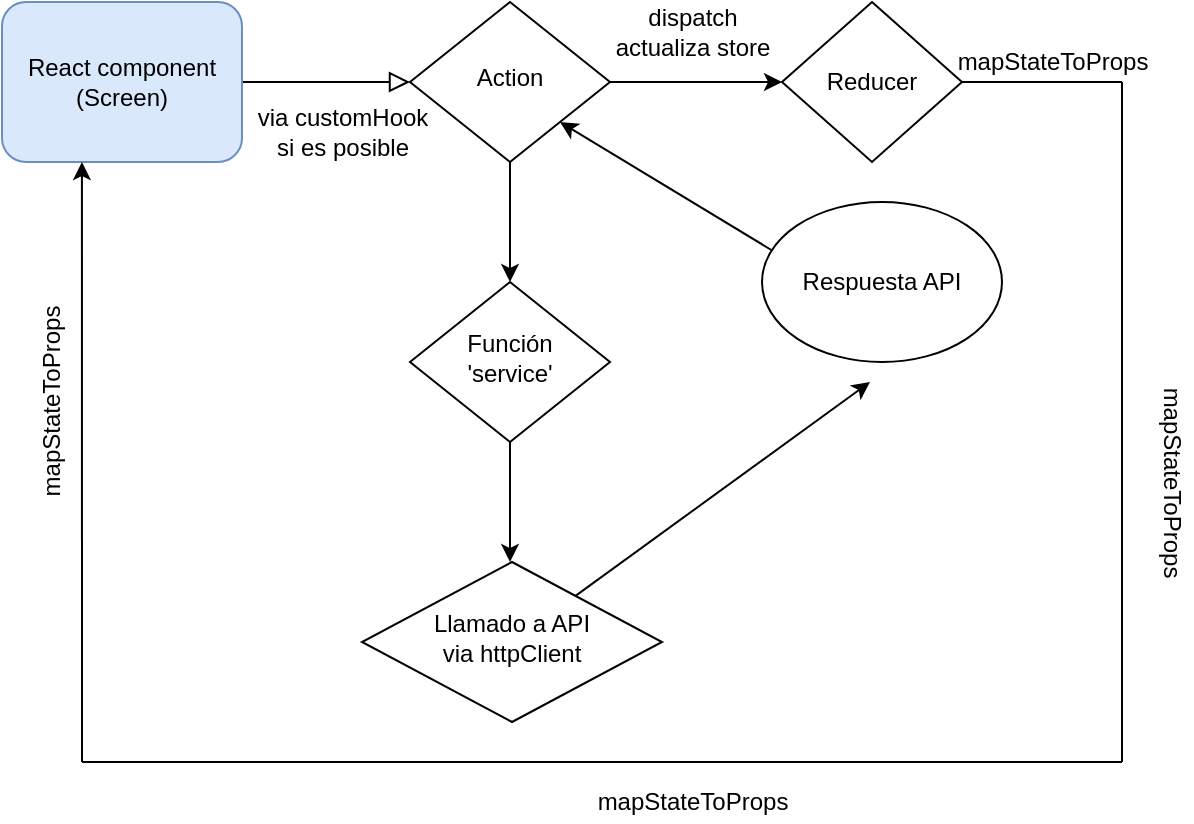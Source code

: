 <mxfile version="17.1.3" type="github">
  <diagram id="C5RBs43oDa-KdzZeNtuy" name="Page-1">
    <mxGraphModel dx="782" dy="436" grid="1" gridSize="10" guides="1" tooltips="1" connect="1" arrows="1" fold="1" page="1" pageScale="1" pageWidth="827" pageHeight="1169" math="0" shadow="0">
      <root>
        <mxCell id="WIyWlLk6GJQsqaUBKTNV-0" />
        <mxCell id="WIyWlLk6GJQsqaUBKTNV-1" parent="WIyWlLk6GJQsqaUBKTNV-0" />
        <mxCell id="WIyWlLk6GJQsqaUBKTNV-2" value="" style="rounded=0;html=1;jettySize=auto;orthogonalLoop=1;fontSize=11;endArrow=block;endFill=0;endSize=8;strokeWidth=1;shadow=0;labelBackgroundColor=none;edgeStyle=orthogonalEdgeStyle;" parent="WIyWlLk6GJQsqaUBKTNV-1" source="WIyWlLk6GJQsqaUBKTNV-3" target="WIyWlLk6GJQsqaUBKTNV-6" edge="1">
          <mxGeometry relative="1" as="geometry" />
        </mxCell>
        <mxCell id="WIyWlLk6GJQsqaUBKTNV-3" value="React component&lt;br&gt;(Screen)" style="rounded=1;whiteSpace=wrap;html=1;fontSize=12;glass=0;strokeWidth=1;shadow=0;fillColor=#dae8fc;strokeColor=#6c8ebf;" parent="WIyWlLk6GJQsqaUBKTNV-1" vertex="1">
          <mxGeometry x="160" y="60" width="120" height="80" as="geometry" />
        </mxCell>
        <mxCell id="WIyWlLk6GJQsqaUBKTNV-6" value="Action" style="rhombus;whiteSpace=wrap;html=1;shadow=0;fontFamily=Helvetica;fontSize=12;align=center;strokeWidth=1;spacing=6;spacingTop=-4;" parent="WIyWlLk6GJQsqaUBKTNV-1" vertex="1">
          <mxGeometry x="364" y="60" width="100" height="80" as="geometry" />
        </mxCell>
        <mxCell id="N1LNoIJktMK4ZHSkLqoj-1" value="" style="endArrow=classic;html=1;rounded=0;exitX=0.5;exitY=1;exitDx=0;exitDy=0;" edge="1" parent="WIyWlLk6GJQsqaUBKTNV-1" source="WIyWlLk6GJQsqaUBKTNV-6">
          <mxGeometry width="50" height="50" relative="1" as="geometry">
            <mxPoint x="414" y="100" as="sourcePoint" />
            <mxPoint x="414" y="200" as="targetPoint" />
          </mxGeometry>
        </mxCell>
        <mxCell id="N1LNoIJktMK4ZHSkLqoj-2" value="Función &lt;br&gt;&#39;service&#39;" style="rhombus;whiteSpace=wrap;html=1;shadow=0;fontFamily=Helvetica;fontSize=12;align=center;strokeWidth=1;spacing=6;spacingTop=-4;" vertex="1" parent="WIyWlLk6GJQsqaUBKTNV-1">
          <mxGeometry x="364" y="200" width="100" height="80" as="geometry" />
        </mxCell>
        <mxCell id="N1LNoIJktMK4ZHSkLqoj-3" value="" style="endArrow=classic;html=1;rounded=0;exitX=0.5;exitY=1;exitDx=0;exitDy=0;" edge="1" parent="WIyWlLk6GJQsqaUBKTNV-1">
          <mxGeometry width="50" height="50" relative="1" as="geometry">
            <mxPoint x="414" y="280" as="sourcePoint" />
            <mxPoint x="414" y="340" as="targetPoint" />
          </mxGeometry>
        </mxCell>
        <mxCell id="N1LNoIJktMK4ZHSkLqoj-5" value="Llamado a API&lt;br&gt;via httpClient" style="rhombus;whiteSpace=wrap;html=1;shadow=0;fontFamily=Helvetica;fontSize=12;align=center;strokeWidth=1;spacing=6;spacingTop=-4;" vertex="1" parent="WIyWlLk6GJQsqaUBKTNV-1">
          <mxGeometry x="340" y="340" width="150" height="80" as="geometry" />
        </mxCell>
        <mxCell id="N1LNoIJktMK4ZHSkLqoj-6" value="" style="endArrow=classic;html=1;rounded=0;" edge="1" parent="WIyWlLk6GJQsqaUBKTNV-1" source="N1LNoIJktMK4ZHSkLqoj-5">
          <mxGeometry width="50" height="50" relative="1" as="geometry">
            <mxPoint x="594" y="190" as="sourcePoint" />
            <mxPoint x="594" y="250" as="targetPoint" />
          </mxGeometry>
        </mxCell>
        <mxCell id="N1LNoIJktMK4ZHSkLqoj-9" value="Respuesta API" style="ellipse;whiteSpace=wrap;html=1;" vertex="1" parent="WIyWlLk6GJQsqaUBKTNV-1">
          <mxGeometry x="540" y="160" width="120" height="80" as="geometry" />
        </mxCell>
        <mxCell id="N1LNoIJktMK4ZHSkLqoj-10" value="" style="endArrow=classic;html=1;rounded=0;exitX=0.039;exitY=0.3;exitDx=0;exitDy=0;exitPerimeter=0;entryX=1;entryY=1;entryDx=0;entryDy=0;" edge="1" parent="WIyWlLk6GJQsqaUBKTNV-1" source="N1LNoIJktMK4ZHSkLqoj-9" target="WIyWlLk6GJQsqaUBKTNV-6">
          <mxGeometry width="50" height="50" relative="1" as="geometry">
            <mxPoint x="424" y="290" as="sourcePoint" />
            <mxPoint x="424" y="350" as="targetPoint" />
          </mxGeometry>
        </mxCell>
        <mxCell id="N1LNoIJktMK4ZHSkLqoj-12" value="Reducer" style="rhombus;whiteSpace=wrap;html=1;" vertex="1" parent="WIyWlLk6GJQsqaUBKTNV-1">
          <mxGeometry x="550" y="60" width="90" height="80" as="geometry" />
        </mxCell>
        <mxCell id="N1LNoIJktMK4ZHSkLqoj-13" value="" style="endArrow=classic;html=1;rounded=0;exitX=1;exitY=0.5;exitDx=0;exitDy=0;" edge="1" parent="WIyWlLk6GJQsqaUBKTNV-1" source="WIyWlLk6GJQsqaUBKTNV-6" target="N1LNoIJktMK4ZHSkLqoj-12">
          <mxGeometry width="50" height="50" relative="1" as="geometry">
            <mxPoint x="424" y="150" as="sourcePoint" />
            <mxPoint x="424" y="210" as="targetPoint" />
          </mxGeometry>
        </mxCell>
        <mxCell id="N1LNoIJktMK4ZHSkLqoj-14" value="dispatch &lt;br&gt;actualiza store" style="text;html=1;align=center;verticalAlign=middle;resizable=0;points=[];autosize=1;strokeColor=none;fillColor=none;" vertex="1" parent="WIyWlLk6GJQsqaUBKTNV-1">
          <mxGeometry x="460" y="60" width="90" height="30" as="geometry" />
        </mxCell>
        <mxCell id="N1LNoIJktMK4ZHSkLqoj-17" value="mapStateToProps" style="text;html=1;align=center;verticalAlign=middle;resizable=0;points=[];autosize=1;strokeColor=none;fillColor=none;" vertex="1" parent="WIyWlLk6GJQsqaUBKTNV-1">
          <mxGeometry x="630" y="80" width="110" height="20" as="geometry" />
        </mxCell>
        <mxCell id="N1LNoIJktMK4ZHSkLqoj-20" value="" style="endArrow=none;html=1;rounded=0;" edge="1" parent="WIyWlLk6GJQsqaUBKTNV-1">
          <mxGeometry width="50" height="50" relative="1" as="geometry">
            <mxPoint x="720" y="440" as="sourcePoint" />
            <mxPoint x="720" y="100" as="targetPoint" />
          </mxGeometry>
        </mxCell>
        <mxCell id="N1LNoIJktMK4ZHSkLqoj-21" value="" style="endArrow=none;html=1;rounded=0;entryX=1;entryY=0.5;entryDx=0;entryDy=0;" edge="1" parent="WIyWlLk6GJQsqaUBKTNV-1" target="N1LNoIJktMK4ZHSkLqoj-12">
          <mxGeometry width="50" height="50" relative="1" as="geometry">
            <mxPoint x="720" y="100" as="sourcePoint" />
            <mxPoint x="550" y="180" as="targetPoint" />
          </mxGeometry>
        </mxCell>
        <mxCell id="N1LNoIJktMK4ZHSkLqoj-22" value="" style="endArrow=none;html=1;rounded=0;" edge="1" parent="WIyWlLk6GJQsqaUBKTNV-1">
          <mxGeometry width="50" height="50" relative="1" as="geometry">
            <mxPoint x="200" y="440" as="sourcePoint" />
            <mxPoint x="720" y="440" as="targetPoint" />
          </mxGeometry>
        </mxCell>
        <mxCell id="N1LNoIJktMK4ZHSkLqoj-24" value="" style="endArrow=classic;html=1;rounded=0;entryX=0.333;entryY=1;entryDx=0;entryDy=0;entryPerimeter=0;" edge="1" parent="WIyWlLk6GJQsqaUBKTNV-1" target="WIyWlLk6GJQsqaUBKTNV-3">
          <mxGeometry width="50" height="50" relative="1" as="geometry">
            <mxPoint x="200" y="440" as="sourcePoint" />
            <mxPoint x="250" y="390" as="targetPoint" />
          </mxGeometry>
        </mxCell>
        <mxCell id="N1LNoIJktMK4ZHSkLqoj-25" value="via customHook&lt;br&gt;si es posible" style="text;html=1;align=center;verticalAlign=middle;resizable=0;points=[];autosize=1;strokeColor=none;fillColor=none;" vertex="1" parent="WIyWlLk6GJQsqaUBKTNV-1">
          <mxGeometry x="280" y="110" width="100" height="30" as="geometry" />
        </mxCell>
        <mxCell id="N1LNoIJktMK4ZHSkLqoj-26" value="mapStateToProps" style="text;html=1;align=center;verticalAlign=middle;resizable=0;points=[];autosize=1;strokeColor=none;fillColor=none;rotation=90;" vertex="1" parent="WIyWlLk6GJQsqaUBKTNV-1">
          <mxGeometry x="690" y="290" width="110" height="20" as="geometry" />
        </mxCell>
        <mxCell id="N1LNoIJktMK4ZHSkLqoj-27" value="mapStateToProps" style="text;html=1;align=center;verticalAlign=middle;resizable=0;points=[];autosize=1;strokeColor=none;fillColor=none;rotation=0;" vertex="1" parent="WIyWlLk6GJQsqaUBKTNV-1">
          <mxGeometry x="450" y="450" width="110" height="20" as="geometry" />
        </mxCell>
        <mxCell id="N1LNoIJktMK4ZHSkLqoj-28" value="mapStateToProps" style="text;html=1;align=center;verticalAlign=middle;resizable=0;points=[];autosize=1;strokeColor=none;fillColor=none;rotation=-90;" vertex="1" parent="WIyWlLk6GJQsqaUBKTNV-1">
          <mxGeometry x="130" y="250" width="110" height="20" as="geometry" />
        </mxCell>
      </root>
    </mxGraphModel>
  </diagram>
</mxfile>
